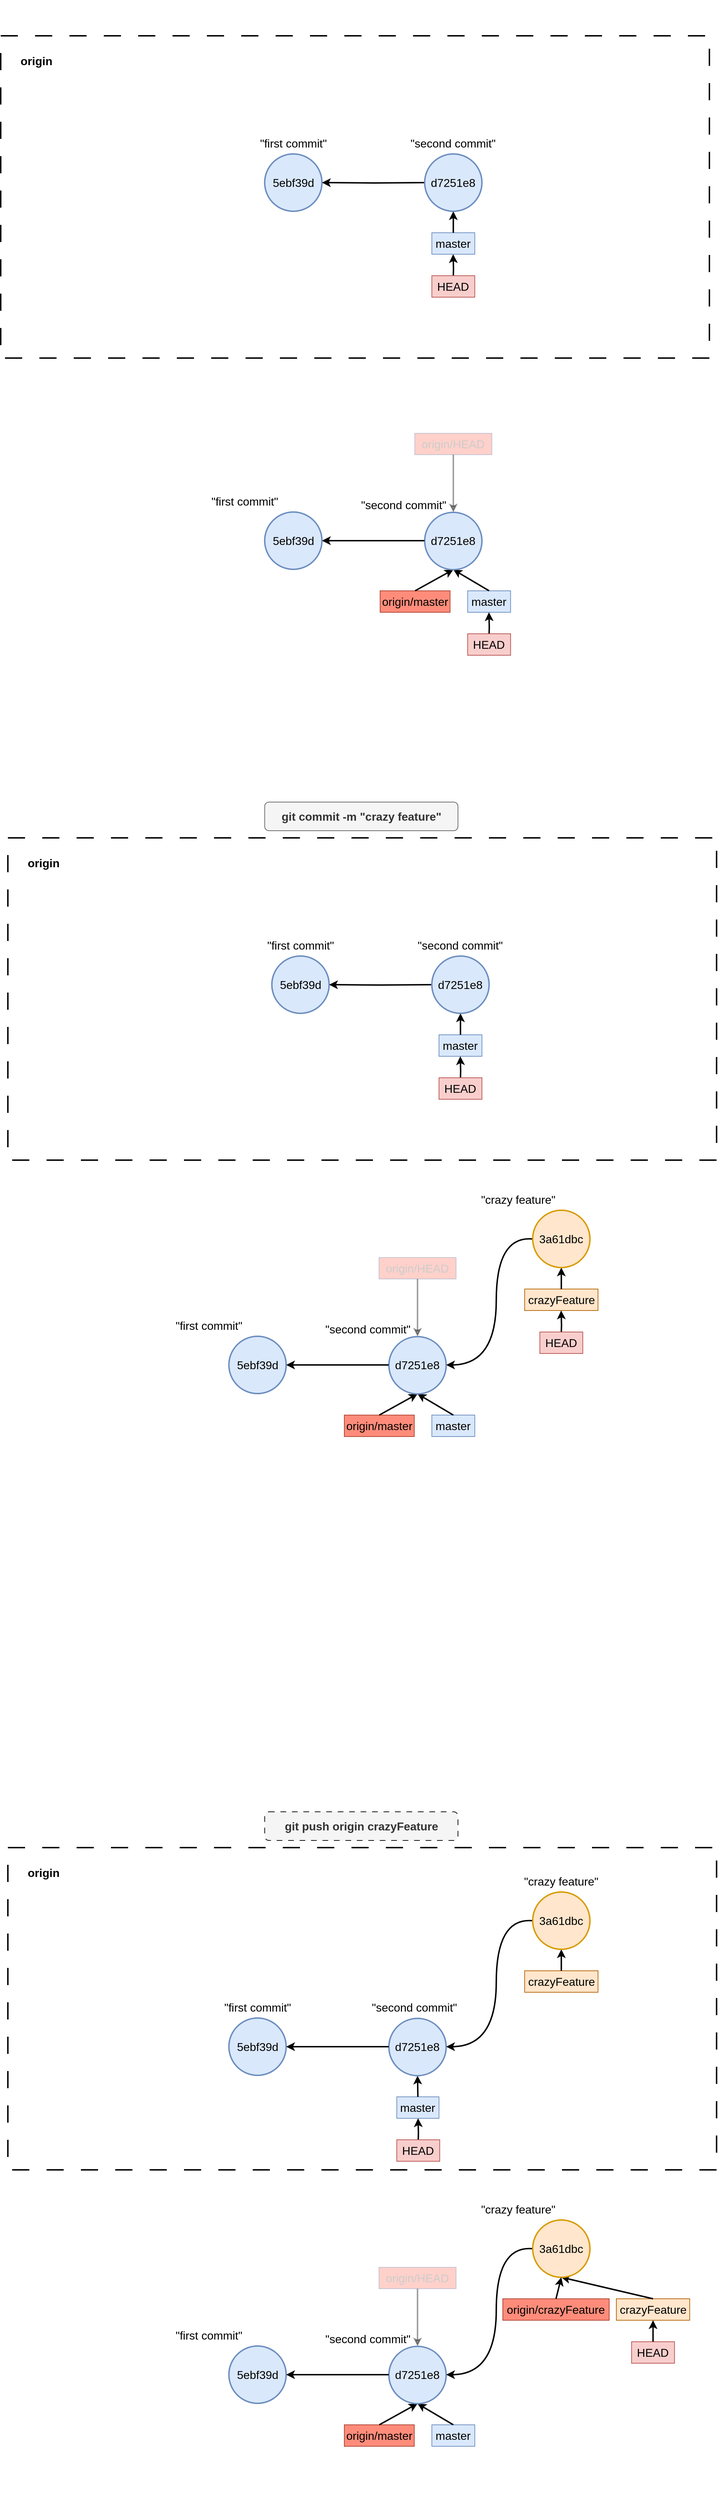 <mxfile version="26.0.5">
  <diagram name="Pagina-1" id="tOU7Om3QuF3FEKpl9x1N">
    <mxGraphModel dx="2607" dy="1418" grid="1" gridSize="10" guides="1" tooltips="1" connect="1" arrows="1" fold="1" page="1" pageScale="1" pageWidth="827" pageHeight="1169" math="0" shadow="0">
      <root>
        <mxCell id="0" />
        <mxCell id="1" parent="0" />
        <mxCell id="eIrW4EBUuv_lQ9bEBZRQ-1" value="" style="rounded=1;whiteSpace=wrap;html=1;strokeWidth=2;strokeColor=none;absoluteArcSize=1;arcSize=0;dashed=1;dashPattern=12 12;" vertex="1" parent="1">
          <mxGeometry x="120" y="610" width="990" height="450" as="geometry" />
        </mxCell>
        <mxCell id="eIrW4EBUuv_lQ9bEBZRQ-2" value="" style="rounded=1;whiteSpace=wrap;html=1;strokeWidth=2;strokeColor=default;absoluteArcSize=1;arcSize=0;dashed=1;dashPattern=12 12;" vertex="1" parent="1">
          <mxGeometry x="120" y="660" width="990" height="450" as="geometry" />
        </mxCell>
        <mxCell id="eIrW4EBUuv_lQ9bEBZRQ-3" value="" style="rounded=1;whiteSpace=wrap;html=1;strokeWidth=2;strokeColor=none;absoluteArcSize=1;arcSize=0;" vertex="1" parent="1">
          <mxGeometry x="120" y="1120" width="990" height="450" as="geometry" />
        </mxCell>
        <mxCell id="eIrW4EBUuv_lQ9bEBZRQ-4" value="master" style="text;html=1;align=center;verticalAlign=middle;whiteSpace=wrap;rounded=0;fillColor=#dae8fc;strokeColor=#6c8ebf;fontSize=16;" vertex="1" parent="1">
          <mxGeometry x="772.26" y="1435" width="60" height="30" as="geometry" />
        </mxCell>
        <mxCell id="eIrW4EBUuv_lQ9bEBZRQ-5" value="" style="endArrow=classic;html=1;rounded=0;entryX=0.5;entryY=1;entryDx=0;entryDy=0;exitX=0.5;exitY=0;exitDx=0;exitDy=0;strokeWidth=2;" edge="1" parent="1" source="eIrW4EBUuv_lQ9bEBZRQ-4" target="eIrW4EBUuv_lQ9bEBZRQ-21">
          <mxGeometry width="50" height="50" relative="1" as="geometry">
            <mxPoint x="1308.51" y="1465" as="sourcePoint" />
            <mxPoint x="802.26" y="1395" as="targetPoint" />
          </mxGeometry>
        </mxCell>
        <mxCell id="eIrW4EBUuv_lQ9bEBZRQ-6" value="&lt;b&gt;&lt;font&gt;origin&lt;/font&gt;&lt;/b&gt;" style="text;html=1;align=center;verticalAlign=middle;whiteSpace=wrap;rounded=0;fontSize=16;" vertex="1" parent="1">
          <mxGeometry x="140" y="680" width="60" height="30" as="geometry" />
        </mxCell>
        <mxCell id="eIrW4EBUuv_lQ9bEBZRQ-7" value="origin/master" style="text;html=1;align=center;verticalAlign=middle;whiteSpace=wrap;rounded=0;fillColor=#FF8C7A;strokeColor=#ae4132;fontSize=16;" vertex="1" parent="1">
          <mxGeometry x="650" y="1435" width="97.74" height="30" as="geometry" />
        </mxCell>
        <mxCell id="eIrW4EBUuv_lQ9bEBZRQ-8" value="origin/HEAD" style="text;html=1;align=center;verticalAlign=middle;whiteSpace=wrap;rounded=0;fillColor=#FF8C7A;strokeColor=#6c8ebf;fontColor=#CCCCCC;opacity=40;fontSize=16;" vertex="1" parent="1">
          <mxGeometry x="698.39" y="1215" width="107.74" height="30" as="geometry" />
        </mxCell>
        <mxCell id="eIrW4EBUuv_lQ9bEBZRQ-9" value="" style="endArrow=classic;html=1;rounded=0;exitX=0.5;exitY=0;exitDx=0;exitDy=0;entryX=0.5;entryY=1;entryDx=0;entryDy=0;strokeWidth=2;" edge="1" parent="1" source="eIrW4EBUuv_lQ9bEBZRQ-7" target="eIrW4EBUuv_lQ9bEBZRQ-21">
          <mxGeometry width="50" height="50" relative="1" as="geometry">
            <mxPoint x="510.01" y="1414.12" as="sourcePoint" />
            <mxPoint x="748.27" y="1395" as="targetPoint" />
          </mxGeometry>
        </mxCell>
        <mxCell id="eIrW4EBUuv_lQ9bEBZRQ-10" value="" style="endArrow=classic;html=1;rounded=0;strokeWidth=2;opacity=40;entryX=0.5;entryY=0;entryDx=0;entryDy=0;" edge="1" parent="1" target="eIrW4EBUuv_lQ9bEBZRQ-21">
          <mxGeometry width="50" height="50" relative="1" as="geometry">
            <mxPoint x="752.26" y="1245" as="sourcePoint" />
            <mxPoint x="684.51" y="1185" as="targetPoint" />
          </mxGeometry>
        </mxCell>
        <mxCell id="eIrW4EBUuv_lQ9bEBZRQ-11" style="edgeStyle=orthogonalEdgeStyle;rounded=0;orthogonalLoop=1;jettySize=auto;html=1;endArrow=none;endFill=0;startArrow=classic;startFill=1;strokeWidth=2;" edge="1" parent="1">
          <mxGeometry relative="1" as="geometry">
            <mxPoint x="802.01" y="1505" as="targetPoint" />
            <mxPoint x="802.01" y="1465" as="sourcePoint" />
          </mxGeometry>
        </mxCell>
        <mxCell id="eIrW4EBUuv_lQ9bEBZRQ-12" value="HEAD" style="text;html=1;align=center;verticalAlign=middle;whiteSpace=wrap;rounded=0;fillColor=#f8cecc;strokeColor=#b85450;fontSize=16;" vertex="1" parent="1">
          <mxGeometry x="772.26" y="1495" width="60" height="30" as="geometry" />
        </mxCell>
        <mxCell id="eIrW4EBUuv_lQ9bEBZRQ-13" value="5ebf39d" style="ellipse;whiteSpace=wrap;html=1;aspect=fixed;strokeWidth=2;fillColor=#dae8fc;strokeColor=#6c8ebf;fontSize=16;" vertex="1" parent="1">
          <mxGeometry x="488.75" y="825" width="80" height="80" as="geometry" />
        </mxCell>
        <mxCell id="eIrW4EBUuv_lQ9bEBZRQ-14" value="master" style="text;html=1;align=center;verticalAlign=middle;whiteSpace=wrap;rounded=0;fillColor=#dae8fc;strokeColor=#6c8ebf;fontSize=16;" vertex="1" parent="1">
          <mxGeometry x="722.25" y="935" width="60" height="30" as="geometry" />
        </mxCell>
        <mxCell id="eIrW4EBUuv_lQ9bEBZRQ-15" value="" style="endArrow=classic;html=1;rounded=0;entryX=0.5;entryY=1;entryDx=0;entryDy=0;exitX=0.5;exitY=0;exitDx=0;exitDy=0;strokeWidth=2;" edge="1" parent="1" source="eIrW4EBUuv_lQ9bEBZRQ-14">
          <mxGeometry width="50" height="50" relative="1" as="geometry">
            <mxPoint x="745.25" y="975" as="sourcePoint" />
            <mxPoint x="752.25" y="905" as="targetPoint" />
          </mxGeometry>
        </mxCell>
        <mxCell id="eIrW4EBUuv_lQ9bEBZRQ-16" value="&quot;first commit&quot;" style="text;html=1;align=center;verticalAlign=middle;whiteSpace=wrap;rounded=0;fontSize=16;" vertex="1" parent="1">
          <mxGeometry x="467.63" y="795" width="122.25" height="30" as="geometry" />
        </mxCell>
        <mxCell id="eIrW4EBUuv_lQ9bEBZRQ-17" style="edgeStyle=orthogonalEdgeStyle;rounded=0;orthogonalLoop=1;jettySize=auto;html=1;endArrow=none;endFill=0;startArrow=classic;startFill=1;strokeWidth=2;" edge="1" parent="1">
          <mxGeometry relative="1" as="geometry">
            <mxPoint x="752" y="1005" as="targetPoint" />
            <mxPoint x="752" y="965" as="sourcePoint" />
          </mxGeometry>
        </mxCell>
        <mxCell id="eIrW4EBUuv_lQ9bEBZRQ-18" value="HEAD" style="text;html=1;align=center;verticalAlign=middle;whiteSpace=wrap;rounded=0;fillColor=#f8cecc;strokeColor=#b85450;fontSize=16;" vertex="1" parent="1">
          <mxGeometry x="722.25" y="995" width="60" height="30" as="geometry" />
        </mxCell>
        <mxCell id="eIrW4EBUuv_lQ9bEBZRQ-19" style="edgeStyle=orthogonalEdgeStyle;rounded=0;orthogonalLoop=1;jettySize=auto;html=1;strokeWidth=2;endArrow=none;endFill=0;startArrow=classic;startFill=1;" edge="1" parent="1" target="eIrW4EBUuv_lQ9bEBZRQ-20">
          <mxGeometry relative="1" as="geometry">
            <mxPoint x="568.75" y="865" as="sourcePoint" />
          </mxGeometry>
        </mxCell>
        <mxCell id="eIrW4EBUuv_lQ9bEBZRQ-20" value="d7251e8" style="ellipse;whiteSpace=wrap;html=1;aspect=fixed;strokeWidth=2;fillColor=#dae8fc;strokeColor=#6c8ebf;fontSize=16;" vertex="1" parent="1">
          <mxGeometry x="712.25" y="825" width="80" height="80" as="geometry" />
        </mxCell>
        <mxCell id="eIrW4EBUuv_lQ9bEBZRQ-21" value="d7251e8" style="ellipse;whiteSpace=wrap;html=1;aspect=fixed;strokeWidth=2;fillColor=#dae8fc;strokeColor=#6c8ebf;fontSize=16;" vertex="1" parent="1">
          <mxGeometry x="712.26" y="1325.44" width="80" height="80" as="geometry" />
        </mxCell>
        <mxCell id="eIrW4EBUuv_lQ9bEBZRQ-22" value="5ebf39d" style="ellipse;whiteSpace=wrap;html=1;aspect=fixed;strokeWidth=2;fillColor=#dae8fc;strokeColor=#6c8ebf;fontSize=16;" vertex="1" parent="1">
          <mxGeometry x="488.75" y="1325" width="80" height="80" as="geometry" />
        </mxCell>
        <mxCell id="eIrW4EBUuv_lQ9bEBZRQ-23" value="&quot;first commit&quot;" style="text;html=1;align=center;verticalAlign=middle;whiteSpace=wrap;rounded=0;fontSize=16;" vertex="1" parent="1">
          <mxGeometry x="400" y="1295" width="122.25" height="30" as="geometry" />
        </mxCell>
        <mxCell id="eIrW4EBUuv_lQ9bEBZRQ-24" style="edgeStyle=orthogonalEdgeStyle;rounded=0;orthogonalLoop=1;jettySize=auto;html=1;strokeWidth=2;endArrow=none;endFill=0;startArrow=classic;startFill=1;" edge="1" parent="1">
          <mxGeometry relative="1" as="geometry">
            <mxPoint x="568.75" y="1365" as="sourcePoint" />
            <mxPoint x="712" y="1365" as="targetPoint" />
          </mxGeometry>
        </mxCell>
        <mxCell id="eIrW4EBUuv_lQ9bEBZRQ-25" value="&quot;second commit&quot;" style="text;html=1;align=center;verticalAlign=middle;whiteSpace=wrap;rounded=0;fontSize=16;" vertex="1" parent="1">
          <mxGeometry x="621.75" y="1300" width="122.25" height="30" as="geometry" />
        </mxCell>
        <mxCell id="eIrW4EBUuv_lQ9bEBZRQ-26" value="&quot;second commit&quot;" style="text;html=1;align=center;verticalAlign=middle;whiteSpace=wrap;rounded=0;fontSize=16;" vertex="1" parent="1">
          <mxGeometry x="691.13" y="795" width="122.25" height="30" as="geometry" />
        </mxCell>
        <mxCell id="eIrW4EBUuv_lQ9bEBZRQ-28" value="" style="rounded=1;whiteSpace=wrap;html=1;strokeWidth=2;strokeColor=none;absoluteArcSize=1;arcSize=0;dashed=1;dashPattern=12 12;" vertex="1" parent="1">
          <mxGeometry x="130" y="1730" width="990" height="450" as="geometry" />
        </mxCell>
        <mxCell id="eIrW4EBUuv_lQ9bEBZRQ-29" value="" style="rounded=1;whiteSpace=wrap;html=1;strokeWidth=2;strokeColor=default;absoluteArcSize=1;arcSize=0;dashed=1;dashPattern=12 12;" vertex="1" parent="1">
          <mxGeometry x="130" y="1780" width="990" height="450" as="geometry" />
        </mxCell>
        <mxCell id="eIrW4EBUuv_lQ9bEBZRQ-30" value="" style="rounded=1;whiteSpace=wrap;html=1;strokeWidth=2;strokeColor=none;absoluteArcSize=1;arcSize=0;" vertex="1" parent="1">
          <mxGeometry x="130" y="2240" width="990" height="450" as="geometry" />
        </mxCell>
        <mxCell id="eIrW4EBUuv_lQ9bEBZRQ-31" value="master" style="text;html=1;align=center;verticalAlign=middle;whiteSpace=wrap;rounded=0;fillColor=#dae8fc;strokeColor=#6c8ebf;fontSize=16;" vertex="1" parent="1">
          <mxGeometry x="722.26" y="2586" width="60" height="30" as="geometry" />
        </mxCell>
        <mxCell id="eIrW4EBUuv_lQ9bEBZRQ-32" value="" style="endArrow=classic;html=1;rounded=0;entryX=0.5;entryY=1;entryDx=0;entryDy=0;exitX=0.5;exitY=0;exitDx=0;exitDy=0;strokeWidth=2;" edge="1" parent="1" source="eIrW4EBUuv_lQ9bEBZRQ-31" target="eIrW4EBUuv_lQ9bEBZRQ-48">
          <mxGeometry width="50" height="50" relative="1" as="geometry">
            <mxPoint x="1258.51" y="2616" as="sourcePoint" />
            <mxPoint x="752.26" y="2546" as="targetPoint" />
          </mxGeometry>
        </mxCell>
        <mxCell id="eIrW4EBUuv_lQ9bEBZRQ-33" value="&lt;b&gt;&lt;font&gt;origin&lt;/font&gt;&lt;/b&gt;" style="text;html=1;align=center;verticalAlign=middle;whiteSpace=wrap;rounded=0;fontSize=16;" vertex="1" parent="1">
          <mxGeometry x="150" y="1800" width="60" height="30" as="geometry" />
        </mxCell>
        <mxCell id="eIrW4EBUuv_lQ9bEBZRQ-34" value="origin/master" style="text;html=1;align=center;verticalAlign=middle;whiteSpace=wrap;rounded=0;fillColor=#FF8C7A;strokeColor=#ae4132;fontSize=16;" vertex="1" parent="1">
          <mxGeometry x="600" y="2586" width="97.74" height="30" as="geometry" />
        </mxCell>
        <mxCell id="eIrW4EBUuv_lQ9bEBZRQ-35" value="origin/HEAD" style="text;html=1;align=center;verticalAlign=middle;whiteSpace=wrap;rounded=0;fillColor=#FF8C7A;strokeColor=#6c8ebf;fontColor=#CCCCCC;opacity=40;fontSize=16;" vertex="1" parent="1">
          <mxGeometry x="648.39" y="2366" width="107.74" height="30" as="geometry" />
        </mxCell>
        <mxCell id="eIrW4EBUuv_lQ9bEBZRQ-36" value="" style="endArrow=classic;html=1;rounded=0;exitX=0.5;exitY=0;exitDx=0;exitDy=0;entryX=0.5;entryY=1;entryDx=0;entryDy=0;strokeWidth=2;" edge="1" parent="1" source="eIrW4EBUuv_lQ9bEBZRQ-34" target="eIrW4EBUuv_lQ9bEBZRQ-48">
          <mxGeometry width="50" height="50" relative="1" as="geometry">
            <mxPoint x="460.01" y="2565.12" as="sourcePoint" />
            <mxPoint x="698.27" y="2546" as="targetPoint" />
          </mxGeometry>
        </mxCell>
        <mxCell id="eIrW4EBUuv_lQ9bEBZRQ-37" value="" style="endArrow=classic;html=1;rounded=0;strokeWidth=2;opacity=40;entryX=0.5;entryY=0;entryDx=0;entryDy=0;" edge="1" parent="1" target="eIrW4EBUuv_lQ9bEBZRQ-48">
          <mxGeometry width="50" height="50" relative="1" as="geometry">
            <mxPoint x="702.26" y="2396" as="sourcePoint" />
            <mxPoint x="634.51" y="2336" as="targetPoint" />
          </mxGeometry>
        </mxCell>
        <mxCell id="eIrW4EBUuv_lQ9bEBZRQ-40" value="5ebf39d" style="ellipse;whiteSpace=wrap;html=1;aspect=fixed;strokeWidth=2;fillColor=#dae8fc;strokeColor=#6c8ebf;fontSize=16;" vertex="1" parent="1">
          <mxGeometry x="498.75" y="1945" width="80" height="80" as="geometry" />
        </mxCell>
        <mxCell id="eIrW4EBUuv_lQ9bEBZRQ-41" value="master" style="text;html=1;align=center;verticalAlign=middle;whiteSpace=wrap;rounded=0;fillColor=#dae8fc;strokeColor=#6c8ebf;fontSize=16;" vertex="1" parent="1">
          <mxGeometry x="732.25" y="2055" width="60" height="30" as="geometry" />
        </mxCell>
        <mxCell id="eIrW4EBUuv_lQ9bEBZRQ-42" value="" style="endArrow=classic;html=1;rounded=0;entryX=0.5;entryY=1;entryDx=0;entryDy=0;exitX=0.5;exitY=0;exitDx=0;exitDy=0;strokeWidth=2;" edge="1" parent="1" source="eIrW4EBUuv_lQ9bEBZRQ-41">
          <mxGeometry width="50" height="50" relative="1" as="geometry">
            <mxPoint x="755.25" y="2095" as="sourcePoint" />
            <mxPoint x="762.25" y="2025" as="targetPoint" />
          </mxGeometry>
        </mxCell>
        <mxCell id="eIrW4EBUuv_lQ9bEBZRQ-43" value="&quot;first commit&quot;" style="text;html=1;align=center;verticalAlign=middle;whiteSpace=wrap;rounded=0;fontSize=16;" vertex="1" parent="1">
          <mxGeometry x="477.63" y="1915" width="122.25" height="30" as="geometry" />
        </mxCell>
        <mxCell id="eIrW4EBUuv_lQ9bEBZRQ-44" style="edgeStyle=orthogonalEdgeStyle;rounded=0;orthogonalLoop=1;jettySize=auto;html=1;endArrow=none;endFill=0;startArrow=classic;startFill=1;strokeWidth=2;" edge="1" parent="1">
          <mxGeometry relative="1" as="geometry">
            <mxPoint x="762" y="2125" as="targetPoint" />
            <mxPoint x="762" y="2085" as="sourcePoint" />
          </mxGeometry>
        </mxCell>
        <mxCell id="eIrW4EBUuv_lQ9bEBZRQ-45" value="HEAD" style="text;html=1;align=center;verticalAlign=middle;whiteSpace=wrap;rounded=0;fillColor=#f8cecc;strokeColor=#b85450;fontSize=16;" vertex="1" parent="1">
          <mxGeometry x="732.25" y="2115" width="60" height="30" as="geometry" />
        </mxCell>
        <mxCell id="eIrW4EBUuv_lQ9bEBZRQ-46" style="edgeStyle=orthogonalEdgeStyle;rounded=0;orthogonalLoop=1;jettySize=auto;html=1;strokeWidth=2;endArrow=none;endFill=0;startArrow=classic;startFill=1;" edge="1" parent="1" target="eIrW4EBUuv_lQ9bEBZRQ-47">
          <mxGeometry relative="1" as="geometry">
            <mxPoint x="578.75" y="1985" as="sourcePoint" />
          </mxGeometry>
        </mxCell>
        <mxCell id="eIrW4EBUuv_lQ9bEBZRQ-47" value="d7251e8" style="ellipse;whiteSpace=wrap;html=1;aspect=fixed;strokeWidth=2;fillColor=#dae8fc;strokeColor=#6c8ebf;fontSize=16;" vertex="1" parent="1">
          <mxGeometry x="722.25" y="1945" width="80" height="80" as="geometry" />
        </mxCell>
        <mxCell id="eIrW4EBUuv_lQ9bEBZRQ-48" value="d7251e8" style="ellipse;whiteSpace=wrap;html=1;aspect=fixed;strokeWidth=2;fillColor=#dae8fc;strokeColor=#6c8ebf;fontSize=16;" vertex="1" parent="1">
          <mxGeometry x="662.26" y="2476.44" width="80" height="80" as="geometry" />
        </mxCell>
        <mxCell id="eIrW4EBUuv_lQ9bEBZRQ-49" value="5ebf39d" style="ellipse;whiteSpace=wrap;html=1;aspect=fixed;strokeWidth=2;fillColor=#dae8fc;strokeColor=#6c8ebf;fontSize=16;" vertex="1" parent="1">
          <mxGeometry x="438.75" y="2476" width="80" height="80" as="geometry" />
        </mxCell>
        <mxCell id="eIrW4EBUuv_lQ9bEBZRQ-50" value="&quot;first commit&quot;" style="text;html=1;align=center;verticalAlign=middle;whiteSpace=wrap;rounded=0;fontSize=16;" vertex="1" parent="1">
          <mxGeometry x="350" y="2446" width="122.25" height="30" as="geometry" />
        </mxCell>
        <mxCell id="eIrW4EBUuv_lQ9bEBZRQ-51" style="edgeStyle=orthogonalEdgeStyle;rounded=0;orthogonalLoop=1;jettySize=auto;html=1;strokeWidth=2;endArrow=none;endFill=0;startArrow=classic;startFill=1;" edge="1" parent="1">
          <mxGeometry relative="1" as="geometry">
            <mxPoint x="518.75" y="2516" as="sourcePoint" />
            <mxPoint x="662" y="2516" as="targetPoint" />
          </mxGeometry>
        </mxCell>
        <mxCell id="eIrW4EBUuv_lQ9bEBZRQ-52" value="&quot;second commit&quot;" style="text;html=1;align=center;verticalAlign=middle;whiteSpace=wrap;rounded=0;fontSize=16;" vertex="1" parent="1">
          <mxGeometry x="571.75" y="2451" width="122.25" height="30" as="geometry" />
        </mxCell>
        <mxCell id="eIrW4EBUuv_lQ9bEBZRQ-53" value="&quot;second commit&quot;" style="text;html=1;align=center;verticalAlign=middle;whiteSpace=wrap;rounded=0;fontSize=16;" vertex="1" parent="1">
          <mxGeometry x="701.13" y="1915" width="122.25" height="30" as="geometry" />
        </mxCell>
        <mxCell id="eIrW4EBUuv_lQ9bEBZRQ-54" value="&lt;font style=&quot;font-size: 16px;&quot;&gt;crazyFeature&lt;/font&gt;" style="text;html=1;align=center;verticalAlign=middle;whiteSpace=wrap;rounded=0;fillColor=#ffe6cc;strokeColor=#b46504;" vertex="1" parent="1">
          <mxGeometry x="851.88" y="2410" width="102.5" height="30" as="geometry" />
        </mxCell>
        <mxCell id="eIrW4EBUuv_lQ9bEBZRQ-55" value="" style="endArrow=classic;html=1;rounded=0;exitX=0.5;exitY=0;exitDx=0;exitDy=0;strokeWidth=2;entryX=0.5;entryY=1;entryDx=0;entryDy=0;" edge="1" parent="1" source="eIrW4EBUuv_lQ9bEBZRQ-54">
          <mxGeometry width="50" height="50" relative="1" as="geometry">
            <mxPoint x="846.38" y="2055" as="sourcePoint" />
            <mxPoint x="903.13" y="2380" as="targetPoint" />
          </mxGeometry>
        </mxCell>
        <mxCell id="eIrW4EBUuv_lQ9bEBZRQ-56" value="&lt;font style=&quot;font-size: 16px;&quot;&gt;3a61dbc&lt;/font&gt;" style="ellipse;whiteSpace=wrap;html=1;aspect=fixed;strokeWidth=2;fillColor=#ffe6cc;strokeColor=#d79b00;" vertex="1" parent="1">
          <mxGeometry x="863.13" y="2300" width="80" height="80" as="geometry" />
        </mxCell>
        <mxCell id="eIrW4EBUuv_lQ9bEBZRQ-57" value="" style="curved=1;endArrow=none;html=1;rounded=0;exitX=1;exitY=0.5;exitDx=0;exitDy=0;entryX=0;entryY=0.5;entryDx=0;entryDy=0;strokeWidth=2;endFill=0;startArrow=classic;startFill=1;" edge="1" parent="1">
          <mxGeometry width="50" height="50" relative="1" as="geometry">
            <mxPoint x="742.25" y="2516" as="sourcePoint" />
            <mxPoint x="862.25" y="2340" as="targetPoint" />
            <Array as="points">
              <mxPoint x="812.25" y="2516" />
              <mxPoint x="812.25" y="2336" />
            </Array>
          </mxGeometry>
        </mxCell>
        <mxCell id="eIrW4EBUuv_lQ9bEBZRQ-60" style="edgeStyle=orthogonalEdgeStyle;rounded=0;orthogonalLoop=1;jettySize=auto;html=1;endArrow=none;endFill=0;startArrow=classic;startFill=1;strokeWidth=2;" edge="1" parent="1">
          <mxGeometry relative="1" as="geometry">
            <mxPoint x="902.88" y="2480" as="targetPoint" />
            <mxPoint x="902.88" y="2440" as="sourcePoint" />
          </mxGeometry>
        </mxCell>
        <mxCell id="eIrW4EBUuv_lQ9bEBZRQ-61" value="HEAD" style="text;html=1;align=center;verticalAlign=middle;whiteSpace=wrap;rounded=0;fillColor=#f8cecc;strokeColor=#b85450;fontSize=16;" vertex="1" parent="1">
          <mxGeometry x="873.13" y="2470" width="60" height="30" as="geometry" />
        </mxCell>
        <mxCell id="eIrW4EBUuv_lQ9bEBZRQ-62" value="&quot;crazy feature&quot;" style="text;html=1;align=center;verticalAlign=middle;whiteSpace=wrap;rounded=0;fontSize=16;" vertex="1" parent="1">
          <mxGeometry x="782.26" y="2270" width="122.25" height="30" as="geometry" />
        </mxCell>
        <mxCell id="eIrW4EBUuv_lQ9bEBZRQ-63" value="&lt;span style=&quot;font-size: 16px;&quot;&gt;&lt;b&gt;git commit -m &quot;crazy feature&quot;&lt;/b&gt;&lt;/span&gt;" style="rounded=1;whiteSpace=wrap;html=1;fillColor=#f5f5f5;fontColor=#333333;strokeColor=#666666;" vertex="1" parent="1">
          <mxGeometry x="488.75" y="1730" width="270" height="40" as="geometry" />
        </mxCell>
        <mxCell id="eIrW4EBUuv_lQ9bEBZRQ-64" value="" style="rounded=1;whiteSpace=wrap;html=1;strokeWidth=2;strokeColor=none;absoluteArcSize=1;arcSize=0;dashed=1;dashPattern=12 12;" vertex="1" parent="1">
          <mxGeometry x="130" y="3140" width="990" height="450" as="geometry" />
        </mxCell>
        <mxCell id="eIrW4EBUuv_lQ9bEBZRQ-65" value="" style="rounded=1;whiteSpace=wrap;html=1;strokeWidth=2;strokeColor=default;absoluteArcSize=1;arcSize=0;dashed=1;dashPattern=12 12;" vertex="1" parent="1">
          <mxGeometry x="130" y="3190" width="990" height="450" as="geometry" />
        </mxCell>
        <mxCell id="eIrW4EBUuv_lQ9bEBZRQ-66" value="" style="rounded=1;whiteSpace=wrap;html=1;strokeWidth=2;strokeColor=none;absoluteArcSize=1;arcSize=0;" vertex="1" parent="1">
          <mxGeometry x="130" y="3650" width="990" height="450" as="geometry" />
        </mxCell>
        <mxCell id="eIrW4EBUuv_lQ9bEBZRQ-67" value="master" style="text;html=1;align=center;verticalAlign=middle;whiteSpace=wrap;rounded=0;fillColor=#dae8fc;strokeColor=#6c8ebf;fontSize=16;" vertex="1" parent="1">
          <mxGeometry x="722.26" y="3996" width="60" height="30" as="geometry" />
        </mxCell>
        <mxCell id="eIrW4EBUuv_lQ9bEBZRQ-68" value="" style="endArrow=classic;html=1;rounded=0;entryX=0.5;entryY=1;entryDx=0;entryDy=0;exitX=0.5;exitY=0;exitDx=0;exitDy=0;strokeWidth=2;" edge="1" parent="1" source="eIrW4EBUuv_lQ9bEBZRQ-67" target="eIrW4EBUuv_lQ9bEBZRQ-82">
          <mxGeometry width="50" height="50" relative="1" as="geometry">
            <mxPoint x="1258.51" y="4026" as="sourcePoint" />
            <mxPoint x="752.26" y="3956" as="targetPoint" />
          </mxGeometry>
        </mxCell>
        <mxCell id="eIrW4EBUuv_lQ9bEBZRQ-69" value="&lt;b&gt;&lt;font&gt;origin&lt;/font&gt;&lt;/b&gt;" style="text;html=1;align=center;verticalAlign=middle;whiteSpace=wrap;rounded=0;fontSize=16;" vertex="1" parent="1">
          <mxGeometry x="150" y="3210" width="60" height="30" as="geometry" />
        </mxCell>
        <mxCell id="eIrW4EBUuv_lQ9bEBZRQ-70" value="origin/master" style="text;html=1;align=center;verticalAlign=middle;whiteSpace=wrap;rounded=0;fillColor=#FF8C7A;strokeColor=#ae4132;fontSize=16;" vertex="1" parent="1">
          <mxGeometry x="600" y="3996" width="97.74" height="30" as="geometry" />
        </mxCell>
        <mxCell id="eIrW4EBUuv_lQ9bEBZRQ-71" value="origin/HEAD" style="text;html=1;align=center;verticalAlign=middle;whiteSpace=wrap;rounded=0;fillColor=#FF8C7A;strokeColor=#6c8ebf;fontColor=#CCCCCC;opacity=40;fontSize=16;" vertex="1" parent="1">
          <mxGeometry x="648.39" y="3776" width="107.74" height="30" as="geometry" />
        </mxCell>
        <mxCell id="eIrW4EBUuv_lQ9bEBZRQ-72" value="" style="endArrow=classic;html=1;rounded=0;exitX=0.5;exitY=0;exitDx=0;exitDy=0;entryX=0.5;entryY=1;entryDx=0;entryDy=0;strokeWidth=2;" edge="1" parent="1" source="eIrW4EBUuv_lQ9bEBZRQ-70" target="eIrW4EBUuv_lQ9bEBZRQ-82">
          <mxGeometry width="50" height="50" relative="1" as="geometry">
            <mxPoint x="460.01" y="3975.12" as="sourcePoint" />
            <mxPoint x="698.27" y="3956" as="targetPoint" />
          </mxGeometry>
        </mxCell>
        <mxCell id="eIrW4EBUuv_lQ9bEBZRQ-73" value="" style="endArrow=classic;html=1;rounded=0;strokeWidth=2;opacity=40;entryX=0.5;entryY=0;entryDx=0;entryDy=0;" edge="1" parent="1" target="eIrW4EBUuv_lQ9bEBZRQ-82">
          <mxGeometry width="50" height="50" relative="1" as="geometry">
            <mxPoint x="702.26" y="3806" as="sourcePoint" />
            <mxPoint x="634.51" y="3746" as="targetPoint" />
          </mxGeometry>
        </mxCell>
        <mxCell id="eIrW4EBUuv_lQ9bEBZRQ-82" value="d7251e8" style="ellipse;whiteSpace=wrap;html=1;aspect=fixed;strokeWidth=2;fillColor=#dae8fc;strokeColor=#6c8ebf;fontSize=16;" vertex="1" parent="1">
          <mxGeometry x="662.26" y="3886.44" width="80" height="80" as="geometry" />
        </mxCell>
        <mxCell id="eIrW4EBUuv_lQ9bEBZRQ-83" value="5ebf39d" style="ellipse;whiteSpace=wrap;html=1;aspect=fixed;strokeWidth=2;fillColor=#dae8fc;strokeColor=#6c8ebf;fontSize=16;" vertex="1" parent="1">
          <mxGeometry x="438.75" y="3886" width="80" height="80" as="geometry" />
        </mxCell>
        <mxCell id="eIrW4EBUuv_lQ9bEBZRQ-84" value="&quot;first commit&quot;" style="text;html=1;align=center;verticalAlign=middle;whiteSpace=wrap;rounded=0;fontSize=16;" vertex="1" parent="1">
          <mxGeometry x="350" y="3856" width="122.25" height="30" as="geometry" />
        </mxCell>
        <mxCell id="eIrW4EBUuv_lQ9bEBZRQ-85" style="edgeStyle=orthogonalEdgeStyle;rounded=0;orthogonalLoop=1;jettySize=auto;html=1;strokeWidth=2;endArrow=none;endFill=0;startArrow=classic;startFill=1;" edge="1" parent="1">
          <mxGeometry relative="1" as="geometry">
            <mxPoint x="518.75" y="3926" as="sourcePoint" />
            <mxPoint x="662" y="3926" as="targetPoint" />
          </mxGeometry>
        </mxCell>
        <mxCell id="eIrW4EBUuv_lQ9bEBZRQ-86" value="&quot;second commit&quot;" style="text;html=1;align=center;verticalAlign=middle;whiteSpace=wrap;rounded=0;fontSize=16;" vertex="1" parent="1">
          <mxGeometry x="571.75" y="3861" width="122.25" height="30" as="geometry" />
        </mxCell>
        <mxCell id="eIrW4EBUuv_lQ9bEBZRQ-88" value="&lt;font style=&quot;font-size: 16px;&quot;&gt;crazyFeature&lt;/font&gt;" style="text;html=1;align=center;verticalAlign=middle;whiteSpace=wrap;rounded=0;fillColor=#ffe6cc;strokeColor=#b46504;" vertex="1" parent="1">
          <mxGeometry x="980.0" y="3820" width="102.5" height="30" as="geometry" />
        </mxCell>
        <mxCell id="eIrW4EBUuv_lQ9bEBZRQ-89" value="" style="endArrow=classic;html=1;rounded=0;exitX=0.5;exitY=0;exitDx=0;exitDy=0;strokeWidth=2;entryX=0.5;entryY=1;entryDx=0;entryDy=0;" edge="1" parent="1" source="eIrW4EBUuv_lQ9bEBZRQ-88" target="eIrW4EBUuv_lQ9bEBZRQ-90">
          <mxGeometry width="50" height="50" relative="1" as="geometry">
            <mxPoint x="876.38" y="3465" as="sourcePoint" />
            <mxPoint x="933.13" y="3790" as="targetPoint" />
          </mxGeometry>
        </mxCell>
        <mxCell id="eIrW4EBUuv_lQ9bEBZRQ-90" value="&lt;font style=&quot;font-size: 16px;&quot;&gt;3a61dbc&lt;/font&gt;" style="ellipse;whiteSpace=wrap;html=1;aspect=fixed;strokeWidth=2;fillColor=#ffe6cc;strokeColor=#d79b00;" vertex="1" parent="1">
          <mxGeometry x="863.13" y="3710" width="80" height="80" as="geometry" />
        </mxCell>
        <mxCell id="eIrW4EBUuv_lQ9bEBZRQ-91" value="" style="curved=1;endArrow=none;html=1;rounded=0;exitX=1;exitY=0.5;exitDx=0;exitDy=0;entryX=0;entryY=0.5;entryDx=0;entryDy=0;strokeWidth=2;endFill=0;startArrow=classic;startFill=1;" edge="1" parent="1">
          <mxGeometry width="50" height="50" relative="1" as="geometry">
            <mxPoint x="742.25" y="3926" as="sourcePoint" />
            <mxPoint x="862.25" y="3750" as="targetPoint" />
            <Array as="points">
              <mxPoint x="812.25" y="3926" />
              <mxPoint x="812.25" y="3746" />
            </Array>
          </mxGeometry>
        </mxCell>
        <mxCell id="eIrW4EBUuv_lQ9bEBZRQ-93" value="HEAD" style="text;html=1;align=center;verticalAlign=middle;whiteSpace=wrap;rounded=0;fillColor=#f8cecc;strokeColor=#b85450;fontSize=16;" vertex="1" parent="1">
          <mxGeometry x="1001.25" y="3880" width="60" height="30" as="geometry" />
        </mxCell>
        <mxCell id="eIrW4EBUuv_lQ9bEBZRQ-94" value="&quot;crazy feature&quot;" style="text;html=1;align=center;verticalAlign=middle;whiteSpace=wrap;rounded=0;fontSize=16;" vertex="1" parent="1">
          <mxGeometry x="782.26" y="3680" width="122.25" height="30" as="geometry" />
        </mxCell>
        <mxCell id="eIrW4EBUuv_lQ9bEBZRQ-95" value="&lt;span style=&quot;font-size: 16px;&quot;&gt;&lt;b&gt;git push origin crazyFeature&lt;/b&gt;&lt;/span&gt;" style="rounded=1;whiteSpace=wrap;html=1;fillColor=#f5f5f5;fontColor=#333333;strokeColor=default;dashed=1;dashPattern=8 8;" vertex="1" parent="1">
          <mxGeometry x="488.75" y="3140" width="270" height="40" as="geometry" />
        </mxCell>
        <mxCell id="eIrW4EBUuv_lQ9bEBZRQ-96" value="master" style="text;html=1;align=center;verticalAlign=middle;whiteSpace=wrap;rounded=0;fillColor=#dae8fc;strokeColor=#6c8ebf;fontSize=16;" vertex="1" parent="1">
          <mxGeometry x="673.26" y="3538" width="59" height="30" as="geometry" />
        </mxCell>
        <mxCell id="eIrW4EBUuv_lQ9bEBZRQ-97" value="" style="endArrow=classic;html=1;rounded=0;entryX=0.5;entryY=1;entryDx=0;entryDy=0;exitX=0.5;exitY=0;exitDx=0;exitDy=0;strokeWidth=2;" edge="1" parent="1" source="eIrW4EBUuv_lQ9bEBZRQ-96" target="eIrW4EBUuv_lQ9bEBZRQ-102">
          <mxGeometry width="50" height="50" relative="1" as="geometry">
            <mxPoint x="1258.51" y="3568" as="sourcePoint" />
            <mxPoint x="752.26" y="3498" as="targetPoint" />
          </mxGeometry>
        </mxCell>
        <mxCell id="eIrW4EBUuv_lQ9bEBZRQ-102" value="d7251e8" style="ellipse;whiteSpace=wrap;html=1;aspect=fixed;strokeWidth=2;fillColor=#dae8fc;strokeColor=#6c8ebf;fontSize=16;" vertex="1" parent="1">
          <mxGeometry x="662.26" y="3428.44" width="80" height="80" as="geometry" />
        </mxCell>
        <mxCell id="eIrW4EBUuv_lQ9bEBZRQ-103" value="5ebf39d" style="ellipse;whiteSpace=wrap;html=1;aspect=fixed;strokeWidth=2;fillColor=#dae8fc;strokeColor=#6c8ebf;fontSize=16;" vertex="1" parent="1">
          <mxGeometry x="438.75" y="3428" width="80" height="80" as="geometry" />
        </mxCell>
        <mxCell id="eIrW4EBUuv_lQ9bEBZRQ-104" value="&quot;first commit&quot;" style="text;html=1;align=center;verticalAlign=middle;whiteSpace=wrap;rounded=0;fontSize=16;" vertex="1" parent="1">
          <mxGeometry x="417.63" y="3398.44" width="122.25" height="30" as="geometry" />
        </mxCell>
        <mxCell id="eIrW4EBUuv_lQ9bEBZRQ-105" style="edgeStyle=orthogonalEdgeStyle;rounded=0;orthogonalLoop=1;jettySize=auto;html=1;strokeWidth=2;endArrow=none;endFill=0;startArrow=classic;startFill=1;" edge="1" parent="1">
          <mxGeometry relative="1" as="geometry">
            <mxPoint x="518.75" y="3468" as="sourcePoint" />
            <mxPoint x="662" y="3468" as="targetPoint" />
          </mxGeometry>
        </mxCell>
        <mxCell id="eIrW4EBUuv_lQ9bEBZRQ-106" value="&quot;second commit&quot;" style="text;html=1;align=center;verticalAlign=middle;whiteSpace=wrap;rounded=0;fontSize=16;" vertex="1" parent="1">
          <mxGeometry x="636.5" y="3398.44" width="122.25" height="30" as="geometry" />
        </mxCell>
        <mxCell id="eIrW4EBUuv_lQ9bEBZRQ-107" value="&lt;font style=&quot;font-size: 16px;&quot;&gt;crazyFeature&lt;/font&gt;" style="text;html=1;align=center;verticalAlign=middle;whiteSpace=wrap;rounded=0;fillColor=#ffe6cc;strokeColor=#b46504;" vertex="1" parent="1">
          <mxGeometry x="851.88" y="3362" width="102.5" height="30" as="geometry" />
        </mxCell>
        <mxCell id="eIrW4EBUuv_lQ9bEBZRQ-108" value="" style="endArrow=classic;html=1;rounded=0;exitX=0.5;exitY=0;exitDx=0;exitDy=0;strokeWidth=2;entryX=0.5;entryY=1;entryDx=0;entryDy=0;" edge="1" parent="1" source="eIrW4EBUuv_lQ9bEBZRQ-107">
          <mxGeometry width="50" height="50" relative="1" as="geometry">
            <mxPoint x="846.38" y="3007" as="sourcePoint" />
            <mxPoint x="903.13" y="3332" as="targetPoint" />
          </mxGeometry>
        </mxCell>
        <mxCell id="eIrW4EBUuv_lQ9bEBZRQ-109" value="&lt;font style=&quot;font-size: 16px;&quot;&gt;3a61dbc&lt;/font&gt;" style="ellipse;whiteSpace=wrap;html=1;aspect=fixed;strokeWidth=2;fillColor=#ffe6cc;strokeColor=#d79b00;" vertex="1" parent="1">
          <mxGeometry x="863.13" y="3252" width="80" height="80" as="geometry" />
        </mxCell>
        <mxCell id="eIrW4EBUuv_lQ9bEBZRQ-110" value="" style="curved=1;endArrow=none;html=1;rounded=0;exitX=1;exitY=0.5;exitDx=0;exitDy=0;entryX=0;entryY=0.5;entryDx=0;entryDy=0;strokeWidth=2;endFill=0;startArrow=classic;startFill=1;" edge="1" parent="1">
          <mxGeometry width="50" height="50" relative="1" as="geometry">
            <mxPoint x="742.25" y="3468" as="sourcePoint" />
            <mxPoint x="862.25" y="3292" as="targetPoint" />
            <Array as="points">
              <mxPoint x="812.25" y="3468" />
              <mxPoint x="812.25" y="3288" />
            </Array>
          </mxGeometry>
        </mxCell>
        <mxCell id="eIrW4EBUuv_lQ9bEBZRQ-111" style="edgeStyle=orthogonalEdgeStyle;rounded=0;orthogonalLoop=1;jettySize=auto;html=1;endArrow=none;endFill=0;startArrow=classic;startFill=1;strokeWidth=2;" edge="1" parent="1">
          <mxGeometry relative="1" as="geometry">
            <mxPoint x="703.01" y="3608" as="targetPoint" />
            <mxPoint x="703.01" y="3568" as="sourcePoint" />
          </mxGeometry>
        </mxCell>
        <mxCell id="eIrW4EBUuv_lQ9bEBZRQ-112" value="HEAD" style="text;html=1;align=center;verticalAlign=middle;whiteSpace=wrap;rounded=0;fillColor=#f8cecc;strokeColor=#b85450;fontSize=16;" vertex="1" parent="1">
          <mxGeometry x="673.26" y="3598" width="60" height="30" as="geometry" />
        </mxCell>
        <mxCell id="eIrW4EBUuv_lQ9bEBZRQ-113" value="&quot;crazy feature&quot;" style="text;html=1;align=center;verticalAlign=middle;whiteSpace=wrap;rounded=0;fontSize=16;" vertex="1" parent="1">
          <mxGeometry x="842" y="3222" width="122.25" height="30" as="geometry" />
        </mxCell>
        <mxCell id="eIrW4EBUuv_lQ9bEBZRQ-114" value="origin/crazyFeature" style="text;html=1;align=center;verticalAlign=middle;whiteSpace=wrap;rounded=0;fillColor=#FF8C7A;strokeColor=#ae4132;fontSize=16;" vertex="1" parent="1">
          <mxGeometry x="821.38" y="3820" width="148.62" height="30" as="geometry" />
        </mxCell>
        <mxCell id="eIrW4EBUuv_lQ9bEBZRQ-115" value="" style="endArrow=classic;html=1;rounded=0;exitX=0.5;exitY=0;exitDx=0;exitDy=0;entryX=0.5;entryY=1;entryDx=0;entryDy=0;strokeWidth=2;" edge="1" parent="1" source="eIrW4EBUuv_lQ9bEBZRQ-114" target="eIrW4EBUuv_lQ9bEBZRQ-90">
          <mxGeometry width="50" height="50" relative="1" as="geometry">
            <mxPoint x="652.26" y="3799.12" as="sourcePoint" />
            <mxPoint x="894.25" y="3790" as="targetPoint" />
          </mxGeometry>
        </mxCell>
        <mxCell id="eIrW4EBUuv_lQ9bEBZRQ-116" value="" style="endArrow=classic;html=1;rounded=0;exitX=0.5;exitY=0;exitDx=0;exitDy=0;entryX=0.5;entryY=1;entryDx=0;entryDy=0;strokeWidth=2;" edge="1" parent="1" source="eIrW4EBUuv_lQ9bEBZRQ-93" target="eIrW4EBUuv_lQ9bEBZRQ-88">
          <mxGeometry width="50" height="50" relative="1" as="geometry">
            <mxPoint x="912" y="3890" as="sourcePoint" />
            <mxPoint x="944.25" y="3860" as="targetPoint" />
          </mxGeometry>
        </mxCell>
      </root>
    </mxGraphModel>
  </diagram>
</mxfile>
